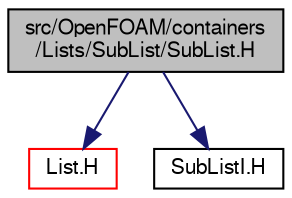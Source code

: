 digraph "src/OpenFOAM/containers/Lists/SubList/SubList.H"
{
  bgcolor="transparent";
  edge [fontname="FreeSans",fontsize="10",labelfontname="FreeSans",labelfontsize="10"];
  node [fontname="FreeSans",fontsize="10",shape=record];
  Node1 [label="src/OpenFOAM/containers\l/Lists/SubList/SubList.H",height=0.2,width=0.4,color="black", fillcolor="grey75", style="filled" fontcolor="black"];
  Node1 -> Node2 [color="midnightblue",fontsize="10",style="solid",fontname="FreeSans"];
  Node2 [label="List.H",height=0.2,width=0.4,color="red",URL="$a07179.html"];
  Node1 -> Node3 [color="midnightblue",fontsize="10",style="solid",fontname="FreeSans"];
  Node3 [label="SubListI.H",height=0.2,width=0.4,color="black",URL="$a07205.html"];
}
